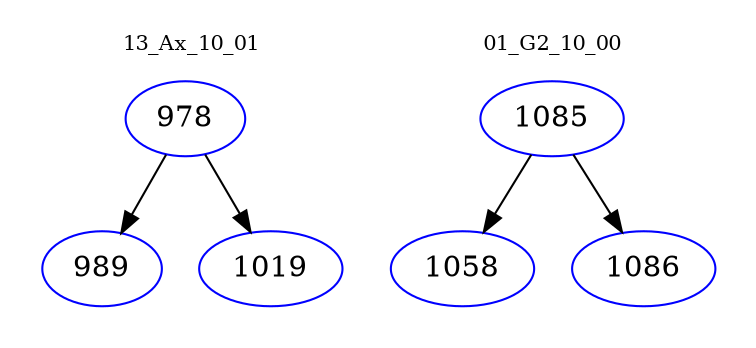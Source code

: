 digraph{
subgraph cluster_0 {
color = white
label = "13_Ax_10_01";
fontsize=10;
T0_978 [label="978", color="blue"]
T0_978 -> T0_989 [color="black"]
T0_989 [label="989", color="blue"]
T0_978 -> T0_1019 [color="black"]
T0_1019 [label="1019", color="blue"]
}
subgraph cluster_1 {
color = white
label = "01_G2_10_00";
fontsize=10;
T1_1085 [label="1085", color="blue"]
T1_1085 -> T1_1058 [color="black"]
T1_1058 [label="1058", color="blue"]
T1_1085 -> T1_1086 [color="black"]
T1_1086 [label="1086", color="blue"]
}
}
